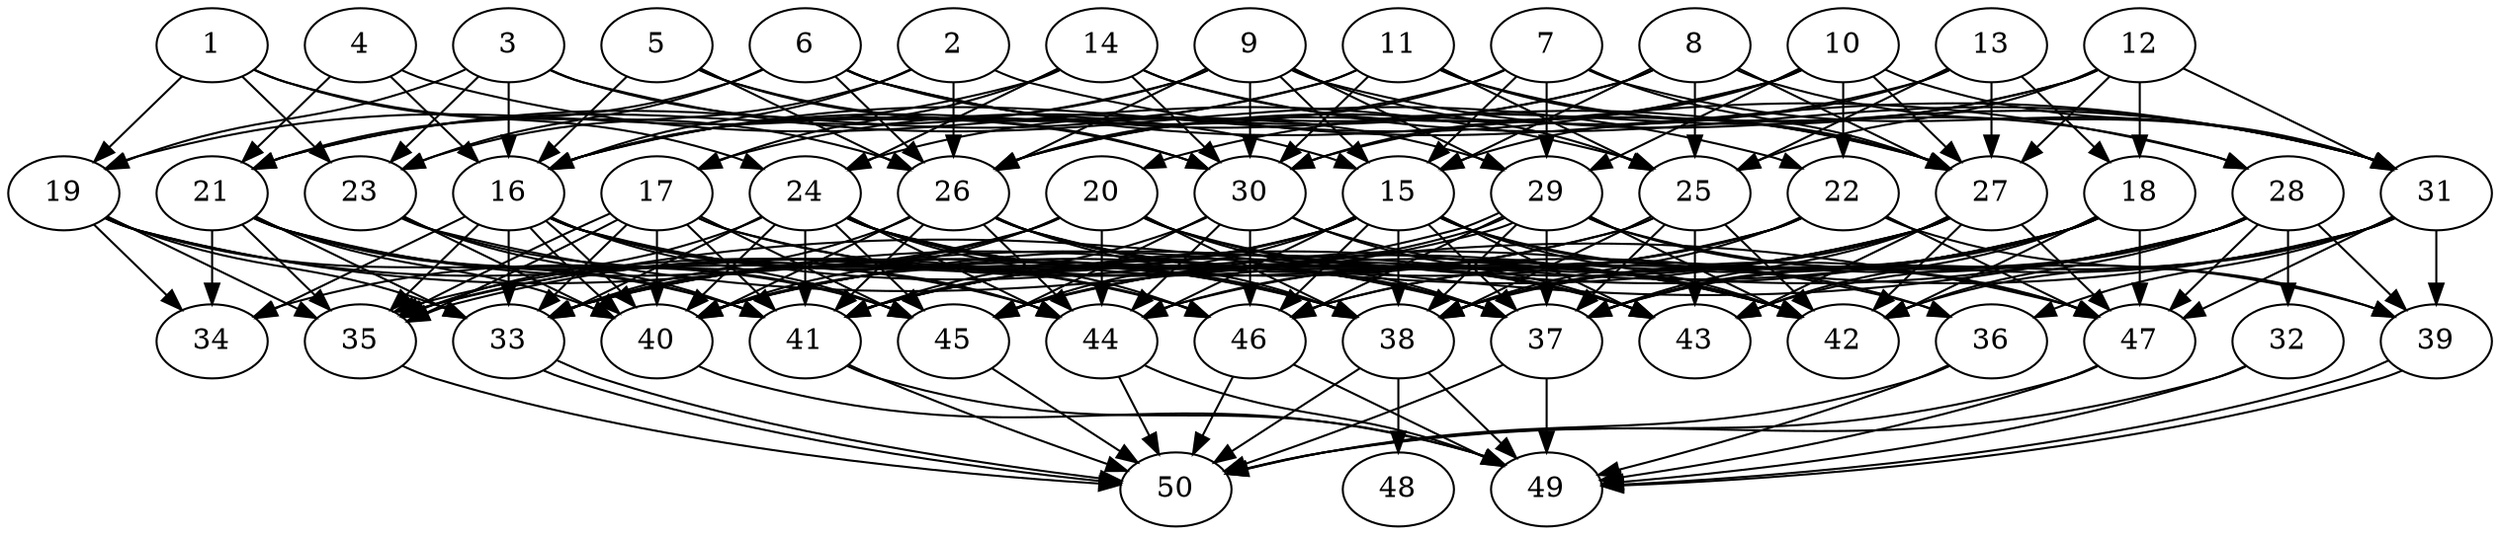 // DAG automatically generated by daggen at Thu Oct  3 14:07:58 2019
// ./daggen --dot -n 50 --ccr 0.3 --fat 0.7 --regular 0.7 --density 0.7 --mindata 5242880 --maxdata 52428800 
digraph G {
  1 [size="159771307", alpha="0.04", expect_size="47931392"] 
  1 -> 19 [size ="47931392"]
  1 -> 23 [size ="47931392"]
  1 -> 24 [size ="47931392"]
  1 -> 26 [size ="47931392"]
  2 [size="81298773", alpha="0.19", expect_size="24389632"] 
  2 -> 16 [size ="24389632"]
  2 -> 23 [size ="24389632"]
  2 -> 26 [size ="24389632"]
  2 -> 31 [size ="24389632"]
  3 [size="46547627", alpha="0.12", expect_size="13964288"] 
  3 -> 16 [size ="13964288"]
  3 -> 19 [size ="13964288"]
  3 -> 22 [size ="13964288"]
  3 -> 23 [size ="13964288"]
  3 -> 30 [size ="13964288"]
  4 [size="136645973", alpha="0.01", expect_size="40993792"] 
  4 -> 16 [size ="40993792"]
  4 -> 21 [size ="40993792"]
  4 -> 25 [size ="40993792"]
  5 [size="19957760", alpha="0.18", expect_size="5987328"] 
  5 -> 15 [size ="5987328"]
  5 -> 16 [size ="5987328"]
  5 -> 26 [size ="5987328"]
  5 -> 30 [size ="5987328"]
  6 [size="137874773", alpha="0.13", expect_size="41362432"] 
  6 -> 21 [size ="41362432"]
  6 -> 23 [size ="41362432"]
  6 -> 26 [size ="41362432"]
  6 -> 27 [size ="41362432"]
  6 -> 28 [size ="41362432"]
  6 -> 29 [size ="41362432"]
  7 [size="30859947", alpha="0.17", expect_size="9257984"] 
  7 -> 15 [size ="9257984"]
  7 -> 16 [size ="9257984"]
  7 -> 26 [size ="9257984"]
  7 -> 27 [size ="9257984"]
  7 -> 29 [size ="9257984"]
  7 -> 31 [size ="9257984"]
  8 [size="86801067", alpha="0.06", expect_size="26040320"] 
  8 -> 15 [size ="26040320"]
  8 -> 17 [size ="26040320"]
  8 -> 24 [size ="26040320"]
  8 -> 25 [size ="26040320"]
  8 -> 27 [size ="26040320"]
  8 -> 31 [size ="26040320"]
  9 [size="47831040", alpha="0.03", expect_size="14349312"] 
  9 -> 15 [size ="14349312"]
  9 -> 16 [size ="14349312"]
  9 -> 21 [size ="14349312"]
  9 -> 25 [size ="14349312"]
  9 -> 26 [size ="14349312"]
  9 -> 29 [size ="14349312"]
  9 -> 30 [size ="14349312"]
  9 -> 31 [size ="14349312"]
  10 [size="117189973", alpha="0.17", expect_size="35156992"] 
  10 -> 16 [size ="35156992"]
  10 -> 22 [size ="35156992"]
  10 -> 26 [size ="35156992"]
  10 -> 27 [size ="35156992"]
  10 -> 29 [size ="35156992"]
  10 -> 30 [size ="35156992"]
  10 -> 31 [size ="35156992"]
  11 [size="99331413", alpha="0.01", expect_size="29799424"] 
  11 -> 16 [size ="29799424"]
  11 -> 21 [size ="29799424"]
  11 -> 25 [size ="29799424"]
  11 -> 27 [size ="29799424"]
  11 -> 28 [size ="29799424"]
  11 -> 30 [size ="29799424"]
  12 [size="127378773", alpha="0.12", expect_size="38213632"] 
  12 -> 18 [size ="38213632"]
  12 -> 20 [size ="38213632"]
  12 -> 25 [size ="38213632"]
  12 -> 27 [size ="38213632"]
  12 -> 30 [size ="38213632"]
  12 -> 31 [size ="38213632"]
  13 [size="122968747", alpha="0.01", expect_size="36890624"] 
  13 -> 15 [size ="36890624"]
  13 -> 18 [size ="36890624"]
  13 -> 25 [size ="36890624"]
  13 -> 26 [size ="36890624"]
  13 -> 27 [size ="36890624"]
  14 [size="61597013", alpha="0.19", expect_size="18479104"] 
  14 -> 17 [size ="18479104"]
  14 -> 19 [size ="18479104"]
  14 -> 24 [size ="18479104"]
  14 -> 27 [size ="18479104"]
  14 -> 30 [size ="18479104"]
  14 -> 31 [size ="18479104"]
  15 [size="68529493", alpha="0.08", expect_size="20558848"] 
  15 -> 33 [size ="20558848"]
  15 -> 35 [size ="20558848"]
  15 -> 36 [size ="20558848"]
  15 -> 37 [size ="20558848"]
  15 -> 38 [size ="20558848"]
  15 -> 40 [size ="20558848"]
  15 -> 42 [size ="20558848"]
  15 -> 43 [size ="20558848"]
  15 -> 44 [size ="20558848"]
  15 -> 45 [size ="20558848"]
  15 -> 46 [size ="20558848"]
  15 -> 47 [size ="20558848"]
  16 [size="55749973", alpha="0.15", expect_size="16724992"] 
  16 -> 33 [size ="16724992"]
  16 -> 34 [size ="16724992"]
  16 -> 35 [size ="16724992"]
  16 -> 38 [size ="16724992"]
  16 -> 40 [size ="16724992"]
  16 -> 40 [size ="16724992"]
  16 -> 42 [size ="16724992"]
  16 -> 44 [size ="16724992"]
  16 -> 45 [size ="16724992"]
  16 -> 46 [size ="16724992"]
  17 [size="157289813", alpha="0.02", expect_size="47186944"] 
  17 -> 33 [size ="47186944"]
  17 -> 35 [size ="47186944"]
  17 -> 35 [size ="47186944"]
  17 -> 37 [size ="47186944"]
  17 -> 40 [size ="47186944"]
  17 -> 41 [size ="47186944"]
  17 -> 42 [size ="47186944"]
  17 -> 45 [size ="47186944"]
  18 [size="130590720", alpha="0.18", expect_size="39177216"] 
  18 -> 37 [size ="39177216"]
  18 -> 38 [size ="39177216"]
  18 -> 40 [size ="39177216"]
  18 -> 41 [size ="39177216"]
  18 -> 42 [size ="39177216"]
  18 -> 43 [size ="39177216"]
  18 -> 44 [size ="39177216"]
  18 -> 46 [size ="39177216"]
  18 -> 47 [size ="39177216"]
  19 [size="23507627", alpha="0.15", expect_size="7052288"] 
  19 -> 33 [size ="7052288"]
  19 -> 34 [size ="7052288"]
  19 -> 35 [size ="7052288"]
  19 -> 37 [size ="7052288"]
  19 -> 41 [size ="7052288"]
  19 -> 46 [size ="7052288"]
  20 [size="45028693", alpha="0.06", expect_size="13508608"] 
  20 -> 33 [size ="13508608"]
  20 -> 34 [size ="13508608"]
  20 -> 37 [size ="13508608"]
  20 -> 38 [size ="13508608"]
  20 -> 40 [size ="13508608"]
  20 -> 42 [size ="13508608"]
  20 -> 43 [size ="13508608"]
  20 -> 44 [size ="13508608"]
  21 [size="19766613", alpha="0.16", expect_size="5929984"] 
  21 -> 33 [size ="5929984"]
  21 -> 34 [size ="5929984"]
  21 -> 35 [size ="5929984"]
  21 -> 38 [size ="5929984"]
  21 -> 40 [size ="5929984"]
  21 -> 41 [size ="5929984"]
  21 -> 44 [size ="5929984"]
  21 -> 45 [size ="5929984"]
  22 [size="23941120", alpha="0.14", expect_size="7182336"] 
  22 -> 38 [size ="7182336"]
  22 -> 39 [size ="7182336"]
  22 -> 40 [size ="7182336"]
  22 -> 44 [size ="7182336"]
  22 -> 45 [size ="7182336"]
  22 -> 47 [size ="7182336"]
  23 [size="121780907", alpha="0.16", expect_size="36534272"] 
  23 -> 40 [size ="36534272"]
  23 -> 41 [size ="36534272"]
  23 -> 45 [size ="36534272"]
  23 -> 47 [size ="36534272"]
  24 [size="127668907", alpha="0.13", expect_size="38300672"] 
  24 -> 33 [size ="38300672"]
  24 -> 35 [size ="38300672"]
  24 -> 36 [size ="38300672"]
  24 -> 37 [size ="38300672"]
  24 -> 38 [size ="38300672"]
  24 -> 40 [size ="38300672"]
  24 -> 41 [size ="38300672"]
  24 -> 43 [size ="38300672"]
  24 -> 44 [size ="38300672"]
  24 -> 45 [size ="38300672"]
  24 -> 46 [size ="38300672"]
  25 [size="120275627", alpha="0.10", expect_size="36082688"] 
  25 -> 33 [size ="36082688"]
  25 -> 37 [size ="36082688"]
  25 -> 38 [size ="36082688"]
  25 -> 40 [size ="36082688"]
  25 -> 42 [size ="36082688"]
  25 -> 43 [size ="36082688"]
  26 [size="22091093", alpha="0.02", expect_size="6627328"] 
  26 -> 33 [size ="6627328"]
  26 -> 37 [size ="6627328"]
  26 -> 38 [size ="6627328"]
  26 -> 40 [size ="6627328"]
  26 -> 41 [size ="6627328"]
  26 -> 42 [size ="6627328"]
  26 -> 43 [size ="6627328"]
  26 -> 44 [size ="6627328"]
  27 [size="141213013", alpha="0.16", expect_size="42363904"] 
  27 -> 33 [size ="42363904"]
  27 -> 37 [size ="42363904"]
  27 -> 38 [size ="42363904"]
  27 -> 41 [size ="42363904"]
  27 -> 42 [size ="42363904"]
  27 -> 43 [size ="42363904"]
  27 -> 45 [size ="42363904"]
  27 -> 47 [size ="42363904"]
  28 [size="155992747", alpha="0.19", expect_size="46797824"] 
  28 -> 32 [size ="46797824"]
  28 -> 35 [size ="46797824"]
  28 -> 37 [size ="46797824"]
  28 -> 39 [size ="46797824"]
  28 -> 41 [size ="46797824"]
  28 -> 42 [size ="46797824"]
  28 -> 43 [size ="46797824"]
  28 -> 46 [size ="46797824"]
  28 -> 47 [size ="46797824"]
  29 [size="139967147", alpha="0.06", expect_size="41990144"] 
  29 -> 35 [size ="41990144"]
  29 -> 35 [size ="41990144"]
  29 -> 37 [size ="41990144"]
  29 -> 38 [size ="41990144"]
  29 -> 39 [size ="41990144"]
  29 -> 41 [size ="41990144"]
  29 -> 42 [size ="41990144"]
  29 -> 46 [size ="41990144"]
  29 -> 47 [size ="41990144"]
  30 [size="98358613", alpha="0.05", expect_size="29507584"] 
  30 -> 41 [size ="29507584"]
  30 -> 42 [size ="29507584"]
  30 -> 43 [size ="29507584"]
  30 -> 44 [size ="29507584"]
  30 -> 45 [size ="29507584"]
  30 -> 46 [size ="29507584"]
  31 [size="148940800", alpha="0.15", expect_size="44682240"] 
  31 -> 36 [size ="44682240"]
  31 -> 37 [size ="44682240"]
  31 -> 38 [size ="44682240"]
  31 -> 39 [size ="44682240"]
  31 -> 42 [size ="44682240"]
  31 -> 45 [size ="44682240"]
  31 -> 47 [size ="44682240"]
  32 [size="119435947", alpha="0.19", expect_size="35830784"] 
  32 -> 49 [size ="35830784"]
  32 -> 50 [size ="35830784"]
  33 [size="73669973", alpha="0.16", expect_size="22100992"] 
  33 -> 50 [size ="22100992"]
  33 -> 50 [size ="22100992"]
  34 [size="40714240", alpha="0.19", expect_size="12214272"] 
  35 [size="139745280", alpha="0.09", expect_size="41923584"] 
  35 -> 50 [size ="41923584"]
  36 [size="58671787", alpha="0.03", expect_size="17601536"] 
  36 -> 49 [size ="17601536"]
  36 -> 50 [size ="17601536"]
  37 [size="75182080", alpha="0.15", expect_size="22554624"] 
  37 -> 49 [size ="22554624"]
  37 -> 50 [size ="22554624"]
  38 [size="45373440", alpha="0.01", expect_size="13612032"] 
  38 -> 48 [size ="13612032"]
  38 -> 49 [size ="13612032"]
  38 -> 50 [size ="13612032"]
  39 [size="38574080", alpha="0.08", expect_size="11572224"] 
  39 -> 49 [size ="11572224"]
  39 -> 49 [size ="11572224"]
  40 [size="85142187", alpha="0.19", expect_size="25542656"] 
  40 -> 49 [size ="25542656"]
  41 [size="127508480", alpha="0.10", expect_size="38252544"] 
  41 -> 49 [size ="38252544"]
  41 -> 50 [size ="38252544"]
  42 [size="90238293", alpha="0.02", expect_size="27071488"] 
  43 [size="83234133", alpha="0.07", expect_size="24970240"] 
  44 [size="54712320", alpha="0.06", expect_size="16413696"] 
  44 -> 49 [size ="16413696"]
  44 -> 50 [size ="16413696"]
  45 [size="48790187", alpha="0.18", expect_size="14637056"] 
  45 -> 50 [size ="14637056"]
  46 [size="116527787", alpha="0.11", expect_size="34958336"] 
  46 -> 49 [size ="34958336"]
  46 -> 50 [size ="34958336"]
  47 [size="138912427", alpha="0.19", expect_size="41673728"] 
  47 -> 49 [size ="41673728"]
  47 -> 50 [size ="41673728"]
  48 [size="98471253", alpha="0.05", expect_size="29541376"] 
  49 [size="108325547", alpha="0.07", expect_size="32497664"] 
  50 [size="174503253", alpha="0.19", expect_size="52350976"] 
}
